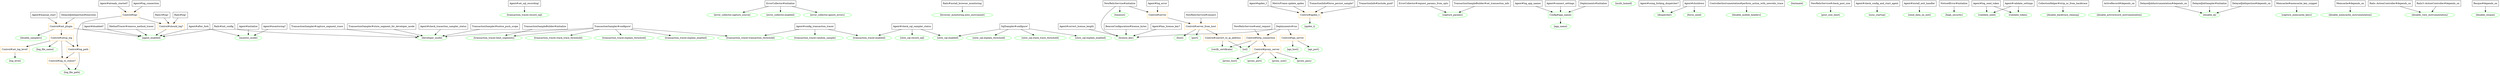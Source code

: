 digraph AgentEnabled {
  node[color=green]
  "[agent_enabled]"
  "[developer_mode]"
  "[monitor_mode]"
  "[slow_sql.explain_threshold]"
  "[slow_sql.stack_trace_threshold]"
  "[slow_sql.explain_enabled]"
  "[slow_sql.enabled]"
  "[slow_sql.record_sql]"
  "[transaction_tracer.limit_segments]"
  "[transaction_tracer.stack_trace_threshold]"
  "[transaction_tracer.explain_threshold]"
  "[transaction_tracer.explain_enabled]"
  "[transaction_tracer.transaction_threshold]"
  "[transaction_tracer.record_sql]"
  "[transaction_tracer.random_sample]"
  "[transaction_tracer.enabled]"
  "[error_collector.capture_source]"
  "[error_collector.enabled]"
  "[error_collector.ignore_errors]"
  "[browser_monitoring.auto_instrument]"
  "[license_key]"
  "[ssl]"
  "[verify_certificate]"
  "[api_host]"
  "[api_port]"
  "[proxy_host]"
  "[proxy_port]"
  "[proxy_user]"
  "[proxy_pass]"
  "[host]"
  "[port]"
  "[timeout]"
  "[log_level]"
  "[apdex_t]"
  "[capture_params]"
  "[app_name]"
  "[multi_homed]"
  "[disable_samplers]"
  "[log_file_name]"
  "[log_file_path]"
  "[dispatcher]"
  "[force_send]"
  "[disable_mobile_headers]"
  "[textmate]"
  "[post_size_limit]"
  "[sync_startup]"
  "[send_data_on_exit]"
  "[high_security]"
  "[validate_seed]"
  "[validate_token]"
  "[disable_backtrace_cleanup]"
  "[disable_activerecord_instrumentation]"
  "[disable_dj]"
  "[capture_memcache_keys]"
  "[disable_memcache_instrumentation]"
  "[disable_view_instrumentation]"
  "[disable_resque]"

  node[shape=box,color=orange]
  "Control#init_plugin"
  "Control#apdex_t"
  "Control#api_server"
  "Control#proxy_server"
  "Control#server_from_host"
  "Control#http_connection"
  "Control#set_log_level!"
  "Control#log_path"
  "Control#log_to_stdout?"
  "Control#convert_to_ip_address"
  "Control#server"
  "Control#setup_log"
  "Control#should_log?"
  "Control#log!"

  node[color=green]
  "Config#app_names"

  node[color=black]
  "Agent#initialize"
  "Agent#after_fork"
  "Agent#disabled?"
  "Agent#shutdown"
  "Agent#using_forking_dispatcher?"
  "Agent#has_license_key?"
  "Agent#correct_license_length"
  "Agent#apdex_f"
  "Agent#check_config_and_start_agent"
  "Agent#install_exit_handler"
  "Agent#log_app_names"
  "Agent#connect_settings"
  "Agent#log_seed_token"
  "Agent#log_error"
  "Agent#monitoring?"
  "Agent#check_trasaction_sampler_status"
  "Agent#check_sql_sampler_status"
  "Agent#config_transaction_tracer"
  "Agent#set_sql_recording!"
  "Agent#already_started?"
  "Agent#log_connection"
  "Agent#manual_start"

  "MethodTracer#remove_method_tracer"

  "ErrorCollector#initialize"
  "ErrorCollector#request_params_from_opts"

  "ControllerInstrumentation#perform_action_with_newrelic_trace"

  "NewRelicService#initialize"
  "NewRelicService#check_post_size"
  "NewRelicService#connect"
  "NewRelicService#send_request"

  "SqlSampler#configure!"

  "TransactionSampler#configure!"
  "TransactionSampler#notice_push_scope"
  "TransactionSampler#capture_segment_trace"
  "TransactionSampler#store_segment_for_developer_mode"

  "NoticedError#initialize"

  "BeaconConfiguration#license_bytes"

  "ActiveRecord#depends_on"
  "DelayedJobInstrumentation#depends_on"
  "Memcache#memcache_key_snippet"
  "Memcache#depends_on"
  "Rails::ActionController#depends_on"
  "Rails3::ActionController#depends_on"
  "Resque#depends_on"

  "DelayedJobSampler#initialize"
  "DelayedJobInjection#depends_on"

  "MetricFrame.update_apdex"

  "TranactionInfo#force_persist_sample?"
  "TranactionInfo#include_guid?"

  "TransactionSampleBuilder#initialize"
  "TransactionSampleBuilder#set_transaction_info"

  "Rails#install_browser_monitoring"
  "Rails#log!"
  "Rails3#log!"

  "CollectionHelper#strip_nr_from_backtrace"

  "Deployments#initialize"

#######

  "Control#init_plugin" -> "[agent_enabled]"
  "Control#init_plugin" -> "Control#setup_log"
  "Control#init_plugin" -> "[disable_samplers]"
  "Control#should_log?" -> "[agent_enabled]" 
  "Control#apdex_t" -> "[apdex_t]"
  "Control#api_server" -> "[api_host]"
  "Control#api_server" -> "[api_port]"
  "Control#proxy_server" -> "[proxy_host]"
  "Control#proxy_server" -> "[proxy_port]"
  "Control#proxy_server" -> "[proxy_user]"
  "Control#proxy_server" -> "[proxy_pass]"
  "Control#server_from_host" -> "[host]"
  "Control#server_from_host" -> "[port]"
  "Control#server_from_host" -> "Control#convert_to_ip_address"
  "Control#http_connection" -> "[ssl]"
  "Control#http_connection" -> "[verify_certificate]"
  "Control#http_connection" -> "Control#proxy_server"
  "Control#set_log_level!" -> "[log_level]"
  "Control#log_path" -> "[log_file_path]"
  "Control#log_path" -> "Control#log_to_stdout?"
  "Control#log_to_stdout?" -> "[log_file_path]"
  "Control#convert_to_ip_address" -> "[ssl]"
  "Control#convert_to_ip_address" -> "[verify_certificate]"
  "Control#server" -> "Control#server_from_host"
  "Control#setup_log" -> "Control#set_log_level!"
  "Control#setup_log" -> "Control#log_path"
  "Control#setup_log" -> "Control#log_to_stdout?"
  "Control#setup_log" -> "[log_file_name]"
  "Control#log!" -> "Control#should_log?"
  "Control#log!" -> "Control#log_path"

  "Agent#initialize" -> "[monitor_mode]"
  "Agent#after_fork" -> "[agent_enabled]"
  "Agent#after_fork" -> "[monitor_mode]"
  "Agent#disabled?" -> "[agent_enabled]"
  "Agent#shutdown" -> "[force_send]"
  "Agent#shutdown" -> "[dispatcher]"
  "Agent#using_forking_dispatcher?" -> "[dispatcher]"
  "Agent#has_license_key?" -> "[license_key]"
  "Agent#correct_license_length" -> "[license_key]"
  "Agent#apdex_f" -> "Control#apdex_t"
  "Agent#check_config_and_start_agent" -> "[sync_startup]"
  "Agent#install_exit_handler" -> "[send_data_on_exit]"
  "Agent#log_app_names" -> "Config#app_names"
  "Agent#connect_settings" -> "Config#app_names"
  "Agent#log_seed_token" -> "[validate_seed]"
  "Agent#log_seed_token" -> "[validate_token]"
  "Agent#validate_settings" -> "[validate_seed]"
  "Agent#validate_settings" -> "[validate_token]"
  "Agent#log_error" -> "Control#server"
  "Agent#monitoring?" -> "[monitor_mode]"
  "Agent#check_trasaction_sampler_status" -> "[developer_mode]"
  "Agent#check_sql_sampler_status" -> "[slow_sql.enabled]"
  "Agent#check_sql_sampler_status" -> "[slow_sql.record_sql]"
  "Agent#check_sql_sampler_status" -> "[transaction_tracer.enabled]"
  "Agent#config_transaction_tracer" -> "[transaction_tracer.enabled]"
  "Agent#config_transaction_tracer" -> "[transaction_tracer.random_sample]"
  "Agent#config_transaction_tracer" -> "[transaction_tracer.transaction_threshold]"
  "Agent#set_sql_recording!" -> "[transaction_tracer.record_sql]"
  "Agent#already_started?" -> "Control#log!"
  "Agent#log_connection" -> "Control#log!"
  "Agent#manual_start" -> "Control#init_plugin"

  "MethodTracer#remove_method_tracer" -> "[agent_enabled]"

  "Rails#init_config" -> "[agent_enabled]"
  "Rails#init_config" -> "[developer_mode]"

  "ErrorCollector#initialize" -> "[error_collector.enabled]"
  "ErrorCollector#initialize" -> "[error_collector.capture_source]"
  "ErrorCollector#initialize" -> "[error_collector.ignore_errors]"
  "ErrorCollector#request_params_from_opts" -> "[capture_params]"

  "ControllerInstrumentation#perform_action_with_newrelic_trace" -> "[disable_mobile_headers]"

  "NewRelicService#initialize" -> "[timeout]"
  "NewRelicService#initialize" -> "[license_key]"
  "NewRelicService#initialize" -> "Control#server"
  "NewRelicService#check_post_size" -> "[post_size_limit]"
  "NewRelicService#connect" -> "Control#server_from_host"
  "NewRelicService#send_request" -> "Control#http_connection"

  "SqlSampler#configure!" -> "[slow_sql.explain_threshold]"
  "SqlSampler#configure!" -> "[slow_sql.explain_enabled]"
  "SqlSampler#configure!" -> "[slow_sql.stack_trace_threshold]"
  "SqlSampler#configure!" -> "[slow_sql.enabled]"

  "TransactionSampler#configure!" -> "[transaction_tracer.limit_segments]"
  "TransactionSampler#configure!" -> "[transaction_tracer.stack_trace_threshold]"
  "TransactionSampler#configure!" -> "[transaction_tracer.explain_threshold]"
  "TransactionSampler#configure!" -> "[transaction_tracer.explain_enabled]"
  "TransactionSampler#configure!" -> "[transaction_tracer.transaction_threshold]"
  "TransactionSampler#configure!" -> "[developer_mode]"
  "TransactionSampler#notice_push_scope" -> "[developer_mode]"
  "TransactionSampler#capture_segment_trace" -> "[developer_mode]"
  "TransactionSampler#store_segment_for_developer_mode" -> "[developer_mode]"

  "NoticedError#initialize" -> "[high_security]"

  "BeaconConfiguration#license_bytes" -> "[license_key]"

  "ActiveRecord#depends_on" -> "[disable_activerecord_instrumentation]"

  "DelayedJobInstrumentation#depends_on" -> "[disable_dj]"

  "Memcache#memcache_key_snippet" -> "[capture_memcache_keys]"
  "Memcache#depends_on" -> "[disable_memcache_instrumentation]"

  "Rails::ActionController#depends_on" -> "[disable_view_instrumentation]"
  "Rails3::ActionController#depends_on" -> "[disable_view_instrumentation]"
  "Resque#depends_on" -> "[disable_resque]"

  "DelayedJobSampler#initialize" -> "[disable_dj]"
  "DelayedJobInjection#depends_on" -> "[disable_dj]"
  "DelayedJobInjection#executes" -> "Control#init_plugin"

  "MetricFrame.update_apdex" -> "Control#apdex_t"

  "TranactionInfo#force_persist_sample?" -> "Control#apdex_t"
  "TranactionInfo#include_guid?" -> "Control#apdex_t"

  "TransactionSampleBuilder#initialize" -> "[transaction_tracer.limit_segments]"
  "TransactionSampleBuilder#set_transaction_info" -> "[capture_params]"

  "Rails#install_browser_monitoring" -> "[browser_monitoring.auto_instrument]"
  "Rails#log!" -> "Control#should_log?"
  "Rails3#log!" -> "Control#should_log?"

  "CollectionHelper#strip_nr_from_backtrace" -> "[disable_backtrace_cleanup]"

  "Deployments#initialize" -> "Config#app_names"
  "Deployments#run" -> "Control#http_connection"
  "Deployments#run" -> "[license_key]"
  "Deployments#run" -> "Control#api_server"

  "Config#app_names" -> "[app_name]"
}
